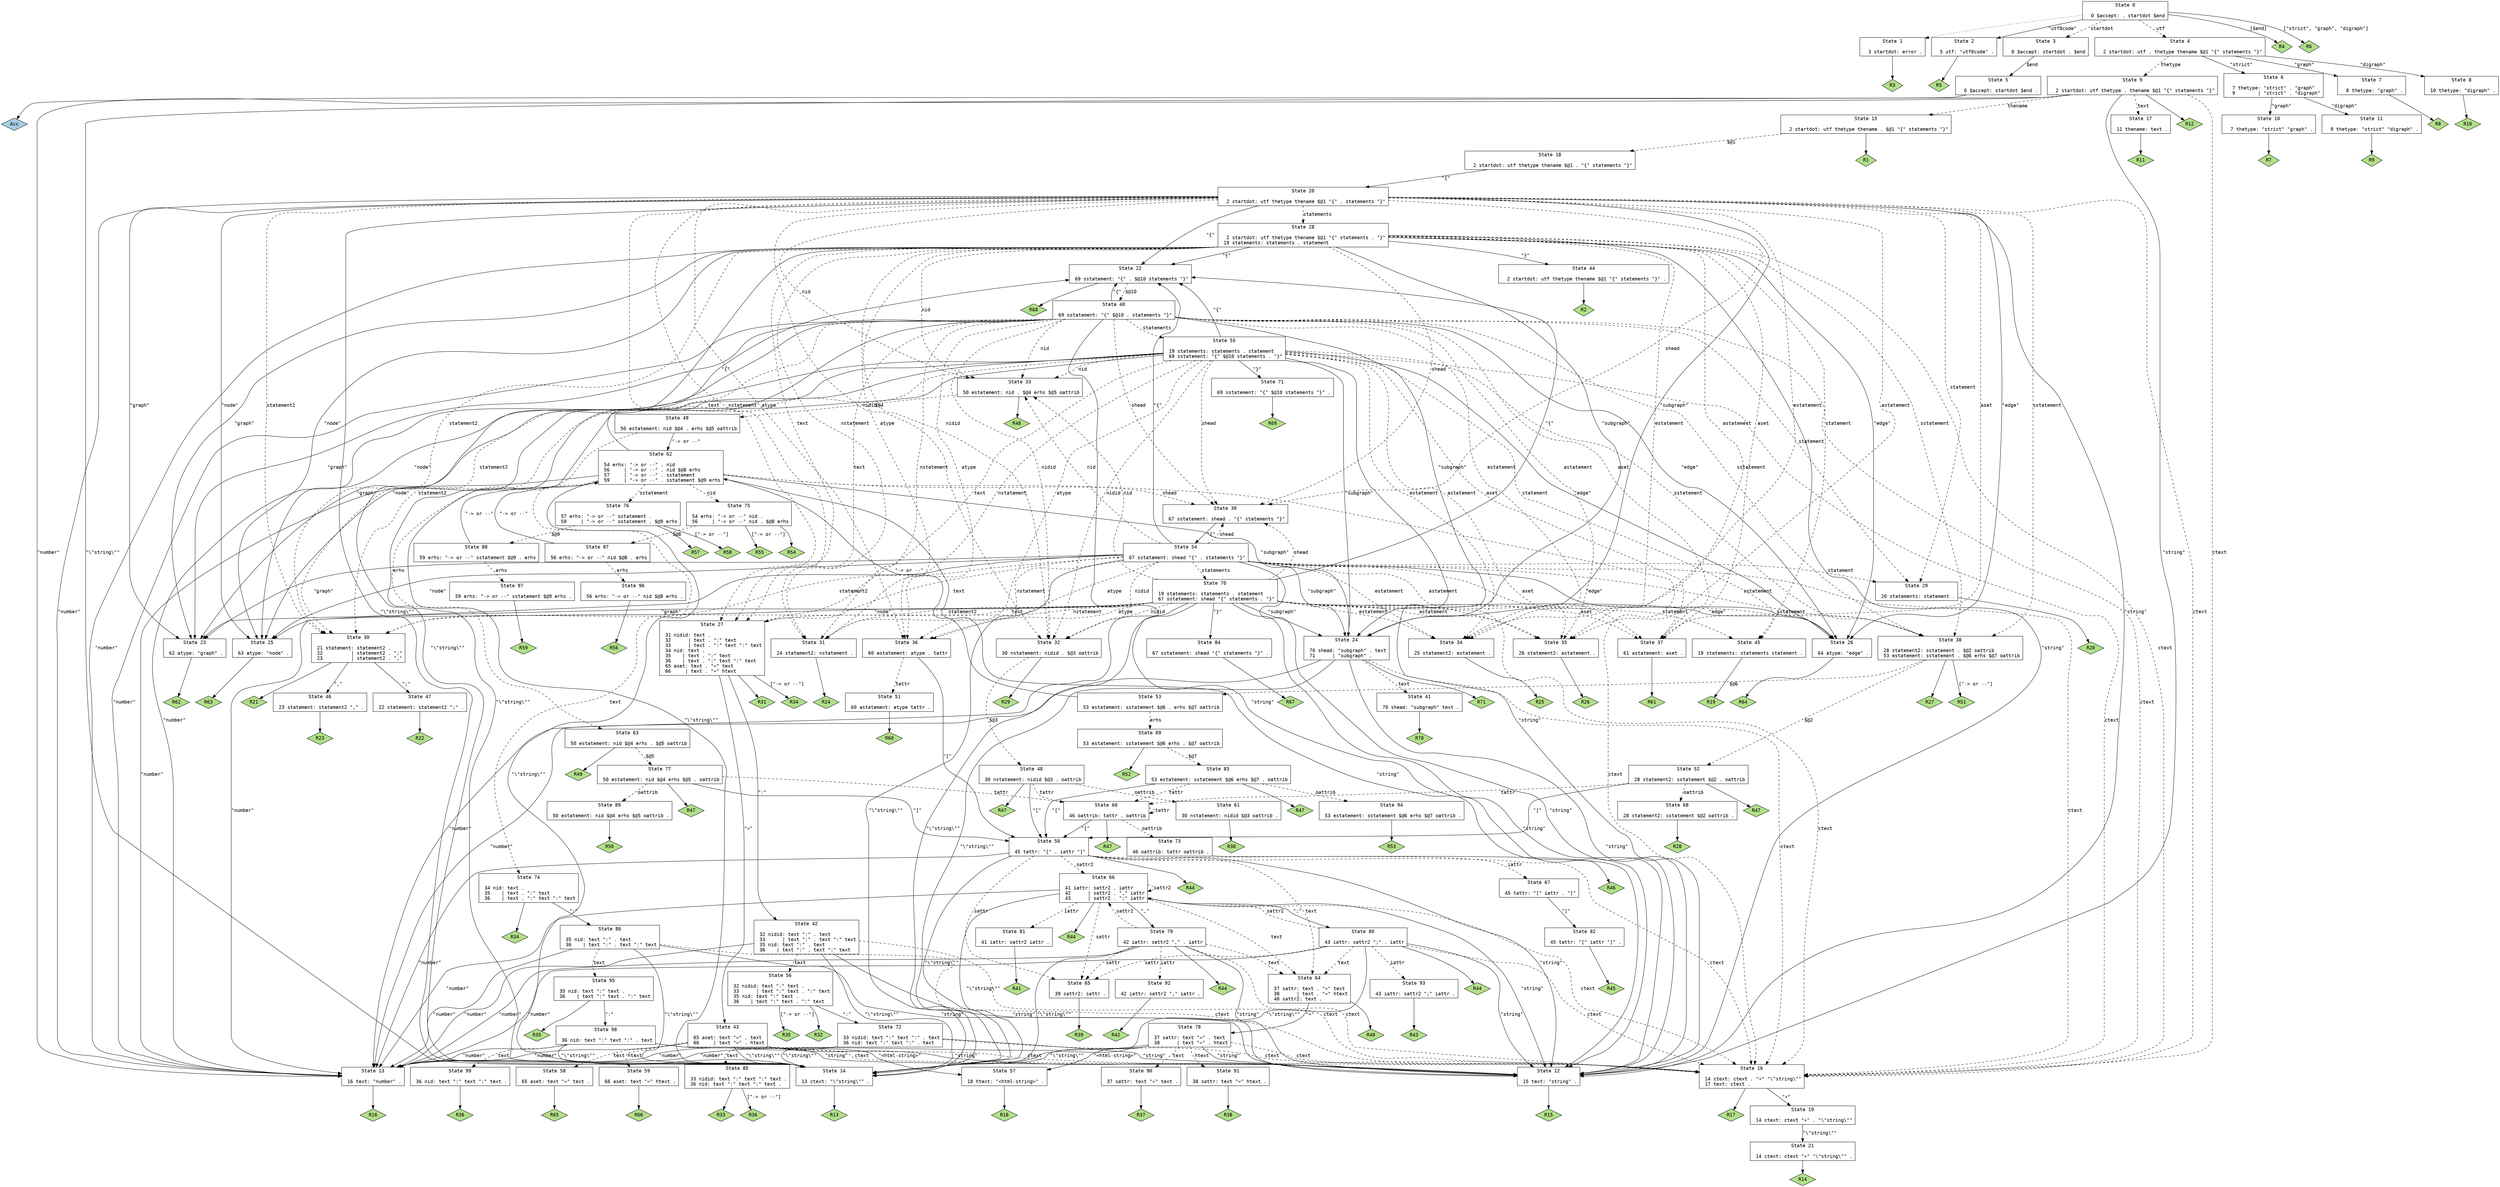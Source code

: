 // Generated by GNU Bison 3.3.2.
// Report bugs to <bug-bison@gnu.org>.
// Home page: <http://www.gnu.org/software/bison/>.

digraph "dot.y"
{
  node [fontname = courier, shape = box, colorscheme = paired6]
  edge [fontname = courier]

  0 [label="State 0\n\l  0 $accept: . startdot $end\l"]
  0 -> 1 [style=dotted]
  0 -> 2 [style=solid label="\"utf8code\""]
  0 -> 3 [style=dashed label="startdot"]
  0 -> 4 [style=dashed label="utf"]
  0 -> "0R4" [label="[$end]", style=solid]
 "0R4" [label="R4", fillcolor=3, shape=diamond, style=filled]
  0 -> "0R6" [label="[\"strict\", \"graph\", \"digraph\"]", style=solid]
 "0R6" [label="R6", fillcolor=3, shape=diamond, style=filled]
  1 [label="State 1\n\l  3 startdot: error .\l"]
  1 -> "1R3" [style=solid]
 "1R3" [label="R3", fillcolor=3, shape=diamond, style=filled]
  2 [label="State 2\n\l  5 utf: \"utf8code\" .\l"]
  2 -> "2R5" [style=solid]
 "2R5" [label="R5", fillcolor=3, shape=diamond, style=filled]
  3 [label="State 3\n\l  0 $accept: startdot . $end\l"]
  3 -> 5 [style=solid label="$end"]
  4 [label="State 4\n\l  2 startdot: utf . thetype thename $@1 \"{\" statements \"}\"\l"]
  4 -> 6 [style=solid label="\"strict\""]
  4 -> 7 [style=solid label="\"graph\""]
  4 -> 8 [style=solid label="\"digraph\""]
  4 -> 9 [style=dashed label="thetype"]
  5 [label="State 5\n\l  0 $accept: startdot $end .\l"]
  5 -> "5R0" [style=solid]
 "5R0" [label="Acc", fillcolor=1, shape=diamond, style=filled]
  6 [label="State 6\n\l  7 thetype: \"strict\" . \"graph\"\l  9        | \"strict\" . \"digraph\"\l"]
  6 -> 10 [style=solid label="\"graph\""]
  6 -> 11 [style=solid label="\"digraph\""]
  7 [label="State 7\n\l  8 thetype: \"graph\" .\l"]
  7 -> "7R8" [style=solid]
 "7R8" [label="R8", fillcolor=3, shape=diamond, style=filled]
  8 [label="State 8\n\l 10 thetype: \"digraph\" .\l"]
  8 -> "8R10" [style=solid]
 "8R10" [label="R10", fillcolor=3, shape=diamond, style=filled]
  9 [label="State 9\n\l  2 startdot: utf thetype . thename $@1 \"{\" statements \"}\"\l"]
  9 -> 12 [style=solid label="\"string\""]
  9 -> 13 [style=solid label="\"number\""]
  9 -> 14 [style=solid label="\"\\\"string\\\"\""]
  9 -> 15 [style=dashed label="thename"]
  9 -> 16 [style=dashed label="ctext"]
  9 -> 17 [style=dashed label="text"]
  9 -> "9R12" [style=solid]
 "9R12" [label="R12", fillcolor=3, shape=diamond, style=filled]
  10 [label="State 10\n\l  7 thetype: \"strict\" \"graph\" .\l"]
  10 -> "10R7" [style=solid]
 "10R7" [label="R7", fillcolor=3, shape=diamond, style=filled]
  11 [label="State 11\n\l  9 thetype: \"strict\" \"digraph\" .\l"]
  11 -> "11R9" [style=solid]
 "11R9" [label="R9", fillcolor=3, shape=diamond, style=filled]
  12 [label="State 12\n\l 15 text: \"string\" .\l"]
  12 -> "12R15" [style=solid]
 "12R15" [label="R15", fillcolor=3, shape=diamond, style=filled]
  13 [label="State 13\n\l 16 text: \"number\" .\l"]
  13 -> "13R16" [style=solid]
 "13R16" [label="R16", fillcolor=3, shape=diamond, style=filled]
  14 [label="State 14\n\l 13 ctext: \"\\\"string\\\"\" .\l"]
  14 -> "14R13" [style=solid]
 "14R13" [label="R13", fillcolor=3, shape=diamond, style=filled]
  15 [label="State 15\n\l  2 startdot: utf thetype thename . $@1 \"{\" statements \"}\"\l"]
  15 -> 18 [style=dashed label="$@1"]
  15 -> "15R1" [style=solid]
 "15R1" [label="R1", fillcolor=3, shape=diamond, style=filled]
  16 [label="State 16\n\l 14 ctext: ctext . \"+\" \"\\\"string\\\"\"\l 17 text: ctext .\l"]
  16 -> 19 [style=solid label="\"+\""]
  16 -> "16R17" [style=solid]
 "16R17" [label="R17", fillcolor=3, shape=diamond, style=filled]
  17 [label="State 17\n\l 11 thename: text .\l"]
  17 -> "17R11" [style=solid]
 "17R11" [label="R11", fillcolor=3, shape=diamond, style=filled]
  18 [label="State 18\n\l  2 startdot: utf thetype thename $@1 . \"{\" statements \"}\"\l"]
  18 -> 20 [style=solid label="\"{\""]
  19 [label="State 19\n\l 14 ctext: ctext \"+\" . \"\\\"string\\\"\"\l"]
  19 -> 21 [style=solid label="\"\\\"string\\\"\""]
  20 [label="State 20\n\l  2 startdot: utf thetype thename $@1 \"{\" . statements \"}\"\l"]
  20 -> 22 [style=solid label="\"{\""]
  20 -> 23 [style=solid label="\"graph\""]
  20 -> 24 [style=solid label="\"subgraph\""]
  20 -> 25 [style=solid label="\"node\""]
  20 -> 26 [style=solid label="\"edge\""]
  20 -> 12 [style=solid label="\"string\""]
  20 -> 13 [style=solid label="\"number\""]
  20 -> 14 [style=solid label="\"\\\"string\\\"\""]
  20 -> 16 [style=dashed label="ctext"]
  20 -> 27 [style=dashed label="text"]
  20 -> 28 [style=dashed label="statements"]
  20 -> 29 [style=dashed label="statement"]
  20 -> 30 [style=dashed label="statement2"]
  20 -> 31 [style=dashed label="nstatement"]
  20 -> 32 [style=dashed label="nidid"]
  20 -> 33 [style=dashed label="nid"]
  20 -> 34 [style=dashed label="estatement"]
  20 -> 35 [style=dashed label="astatement"]
  20 -> 36 [style=dashed label="atype"]
  20 -> 37 [style=dashed label="aset"]
  20 -> 38 [style=dashed label="sstatement"]
  20 -> 39 [style=dashed label="shead"]
  21 [label="State 21\n\l 14 ctext: ctext \"+\" \"\\\"string\\\"\" .\l"]
  21 -> "21R14" [style=solid]
 "21R14" [label="R14", fillcolor=3, shape=diamond, style=filled]
  22 [label="State 22\n\l 69 sstatement: \"{\" . $@10 statements \"}\"\l"]
  22 -> 40 [style=dashed label="$@10"]
  22 -> "22R68" [style=solid]
 "22R68" [label="R68", fillcolor=3, shape=diamond, style=filled]
  23 [label="State 23\n\l 62 atype: \"graph\" .\l"]
  23 -> "23R62" [style=solid]
 "23R62" [label="R62", fillcolor=3, shape=diamond, style=filled]
  24 [label="State 24\n\l 70 shead: \"subgraph\" . text\l 71      | \"subgraph\" .\l"]
  24 -> 12 [style=solid label="\"string\""]
  24 -> 13 [style=solid label="\"number\""]
  24 -> 14 [style=solid label="\"\\\"string\\\"\""]
  24 -> 16 [style=dashed label="ctext"]
  24 -> 41 [style=dashed label="text"]
  24 -> "24R71" [style=solid]
 "24R71" [label="R71", fillcolor=3, shape=diamond, style=filled]
  25 [label="State 25\n\l 63 atype: \"node\" .\l"]
  25 -> "25R63" [style=solid]
 "25R63" [label="R63", fillcolor=3, shape=diamond, style=filled]
  26 [label="State 26\n\l 64 atype: \"edge\" .\l"]
  26 -> "26R64" [style=solid]
 "26R64" [label="R64", fillcolor=3, shape=diamond, style=filled]
  27 [label="State 27\n\l 31 nidid: text .\l 32      | text . \":\" text\l 33      | text . \":\" text \":\" text\l 34 nid: text .\l 35    | text . \":\" text\l 36    | text . \":\" text \":\" text\l 65 aset: text . \"=\" text\l 66     | text . \"=\" htext\l"]
  27 -> 42 [style=solid label="\":\""]
  27 -> 43 [style=solid label="\"=\""]
  27 -> "27R31" [style=solid]
 "27R31" [label="R31", fillcolor=3, shape=diamond, style=filled]
  27 -> "27R34" [label="[\"-> or --\"]", style=solid]
 "27R34" [label="R34", fillcolor=3, shape=diamond, style=filled]
  28 [label="State 28\n\l  2 startdot: utf thetype thename $@1 \"{\" statements . \"}\"\l 19 statements: statements . statement\l"]
  28 -> 22 [style=solid label="\"{\""]
  28 -> 44 [style=solid label="\"}\""]
  28 -> 23 [style=solid label="\"graph\""]
  28 -> 24 [style=solid label="\"subgraph\""]
  28 -> 25 [style=solid label="\"node\""]
  28 -> 26 [style=solid label="\"edge\""]
  28 -> 12 [style=solid label="\"string\""]
  28 -> 13 [style=solid label="\"number\""]
  28 -> 14 [style=solid label="\"\\\"string\\\"\""]
  28 -> 16 [style=dashed label="ctext"]
  28 -> 27 [style=dashed label="text"]
  28 -> 45 [style=dashed label="statement"]
  28 -> 30 [style=dashed label="statement2"]
  28 -> 31 [style=dashed label="nstatement"]
  28 -> 32 [style=dashed label="nidid"]
  28 -> 33 [style=dashed label="nid"]
  28 -> 34 [style=dashed label="estatement"]
  28 -> 35 [style=dashed label="astatement"]
  28 -> 36 [style=dashed label="atype"]
  28 -> 37 [style=dashed label="aset"]
  28 -> 38 [style=dashed label="sstatement"]
  28 -> 39 [style=dashed label="shead"]
  29 [label="State 29\n\l 20 statements: statement .\l"]
  29 -> "29R20" [style=solid]
 "29R20" [label="R20", fillcolor=3, shape=diamond, style=filled]
  30 [label="State 30\n\l 21 statement: statement2 .\l 22          | statement2 . \";\"\l 23          | statement2 . \",\"\l"]
  30 -> 46 [style=solid label="\",\""]
  30 -> 47 [style=solid label="\";\""]
  30 -> "30R21" [style=solid]
 "30R21" [label="R21", fillcolor=3, shape=diamond, style=filled]
  31 [label="State 31\n\l 24 statement2: nstatement .\l"]
  31 -> "31R24" [style=solid]
 "31R24" [label="R24", fillcolor=3, shape=diamond, style=filled]
  32 [label="State 32\n\l 30 nstatement: nidid . $@3 oattrib\l"]
  32 -> 48 [style=dashed label="$@3"]
  32 -> "32R29" [style=solid]
 "32R29" [label="R29", fillcolor=3, shape=diamond, style=filled]
  33 [label="State 33\n\l 50 estatement: nid . $@4 erhs $@5 oattrib\l"]
  33 -> 49 [style=dashed label="$@4"]
  33 -> "33R48" [style=solid]
 "33R48" [label="R48", fillcolor=3, shape=diamond, style=filled]
  34 [label="State 34\n\l 25 statement2: estatement .\l"]
  34 -> "34R25" [style=solid]
 "34R25" [label="R25", fillcolor=3, shape=diamond, style=filled]
  35 [label="State 35\n\l 26 statement2: astatement .\l"]
  35 -> "35R26" [style=solid]
 "35R26" [label="R26", fillcolor=3, shape=diamond, style=filled]
  36 [label="State 36\n\l 60 astatement: atype . tattr\l"]
  36 -> 50 [style=solid label="\"[\""]
  36 -> 51 [style=dashed label="tattr"]
  37 [label="State 37\n\l 61 astatement: aset .\l"]
  37 -> "37R61" [style=solid]
 "37R61" [label="R61", fillcolor=3, shape=diamond, style=filled]
  38 [label="State 38\n\l 28 statement2: sstatement . $@2 oattrib\l 53 estatement: sstatement . $@6 erhs $@7 oattrib\l"]
  38 -> 52 [style=dashed label="$@2"]
  38 -> 53 [style=dashed label="$@6"]
  38 -> "38R27" [style=solid]
 "38R27" [label="R27", fillcolor=3, shape=diamond, style=filled]
  38 -> "38R51" [label="[\"-> or --\"]", style=solid]
 "38R51" [label="R51", fillcolor=3, shape=diamond, style=filled]
  39 [label="State 39\n\l 67 sstatement: shead . \"{\" statements \"}\"\l"]
  39 -> 54 [style=solid label="\"{\""]
  40 [label="State 40\n\l 69 sstatement: \"{\" $@10 . statements \"}\"\l"]
  40 -> 22 [style=solid label="\"{\""]
  40 -> 23 [style=solid label="\"graph\""]
  40 -> 24 [style=solid label="\"subgraph\""]
  40 -> 25 [style=solid label="\"node\""]
  40 -> 26 [style=solid label="\"edge\""]
  40 -> 12 [style=solid label="\"string\""]
  40 -> 13 [style=solid label="\"number\""]
  40 -> 14 [style=solid label="\"\\\"string\\\"\""]
  40 -> 16 [style=dashed label="ctext"]
  40 -> 27 [style=dashed label="text"]
  40 -> 55 [style=dashed label="statements"]
  40 -> 29 [style=dashed label="statement"]
  40 -> 30 [style=dashed label="statement2"]
  40 -> 31 [style=dashed label="nstatement"]
  40 -> 32 [style=dashed label="nidid"]
  40 -> 33 [style=dashed label="nid"]
  40 -> 34 [style=dashed label="estatement"]
  40 -> 35 [style=dashed label="astatement"]
  40 -> 36 [style=dashed label="atype"]
  40 -> 37 [style=dashed label="aset"]
  40 -> 38 [style=dashed label="sstatement"]
  40 -> 39 [style=dashed label="shead"]
  41 [label="State 41\n\l 70 shead: \"subgraph\" text .\l"]
  41 -> "41R70" [style=solid]
 "41R70" [label="R70", fillcolor=3, shape=diamond, style=filled]
  42 [label="State 42\n\l 32 nidid: text \":\" . text\l 33      | text \":\" . text \":\" text\l 35 nid: text \":\" . text\l 36    | text \":\" . text \":\" text\l"]
  42 -> 12 [style=solid label="\"string\""]
  42 -> 13 [style=solid label="\"number\""]
  42 -> 14 [style=solid label="\"\\\"string\\\"\""]
  42 -> 16 [style=dashed label="ctext"]
  42 -> 56 [style=dashed label="text"]
  43 [label="State 43\n\l 65 aset: text \"=\" . text\l 66     | text \"=\" . htext\l"]
  43 -> 12 [style=solid label="\"string\""]
  43 -> 13 [style=solid label="\"number\""]
  43 -> 14 [style=solid label="\"\\\"string\\\"\""]
  43 -> 57 [style=solid label="\"<html-string>\""]
  43 -> 16 [style=dashed label="ctext"]
  43 -> 58 [style=dashed label="text"]
  43 -> 59 [style=dashed label="htext"]
  44 [label="State 44\n\l  2 startdot: utf thetype thename $@1 \"{\" statements \"}\" .\l"]
  44 -> "44R2" [style=solid]
 "44R2" [label="R2", fillcolor=3, shape=diamond, style=filled]
  45 [label="State 45\n\l 19 statements: statements statement .\l"]
  45 -> "45R19" [style=solid]
 "45R19" [label="R19", fillcolor=3, shape=diamond, style=filled]
  46 [label="State 46\n\l 23 statement: statement2 \",\" .\l"]
  46 -> "46R23" [style=solid]
 "46R23" [label="R23", fillcolor=3, shape=diamond, style=filled]
  47 [label="State 47\n\l 22 statement: statement2 \";\" .\l"]
  47 -> "47R22" [style=solid]
 "47R22" [label="R22", fillcolor=3, shape=diamond, style=filled]
  48 [label="State 48\n\l 30 nstatement: nidid $@3 . oattrib\l"]
  48 -> 50 [style=solid label="\"[\""]
  48 -> 60 [style=dashed label="tattr"]
  48 -> 61 [style=dashed label="oattrib"]
  48 -> "48R47" [style=solid]
 "48R47" [label="R47", fillcolor=3, shape=diamond, style=filled]
  49 [label="State 49\n\l 50 estatement: nid $@4 . erhs $@5 oattrib\l"]
  49 -> 62 [style=solid label="\"-> or --\""]
  49 -> 63 [style=dashed label="erhs"]
  50 [label="State 50\n\l 45 tattr: \"[\" . iattr \"]\"\l"]
  50 -> 12 [style=solid label="\"string\""]
  50 -> 13 [style=solid label="\"number\""]
  50 -> 14 [style=solid label="\"\\\"string\\\"\""]
  50 -> 16 [style=dashed label="ctext"]
  50 -> 64 [style=dashed label="text"]
  50 -> 65 [style=dashed label="sattr"]
  50 -> 66 [style=dashed label="sattr2"]
  50 -> 67 [style=dashed label="iattr"]
  50 -> "50R44" [style=solid]
 "50R44" [label="R44", fillcolor=3, shape=diamond, style=filled]
  51 [label="State 51\n\l 60 astatement: atype tattr .\l"]
  51 -> "51R60" [style=solid]
 "51R60" [label="R60", fillcolor=3, shape=diamond, style=filled]
  52 [label="State 52\n\l 28 statement2: sstatement $@2 . oattrib\l"]
  52 -> 50 [style=solid label="\"[\""]
  52 -> 60 [style=dashed label="tattr"]
  52 -> 68 [style=dashed label="oattrib"]
  52 -> "52R47" [style=solid]
 "52R47" [label="R47", fillcolor=3, shape=diamond, style=filled]
  53 [label="State 53\n\l 53 estatement: sstatement $@6 . erhs $@7 oattrib\l"]
  53 -> 62 [style=solid label="\"-> or --\""]
  53 -> 69 [style=dashed label="erhs"]
  54 [label="State 54\n\l 67 sstatement: shead \"{\" . statements \"}\"\l"]
  54 -> 22 [style=solid label="\"{\""]
  54 -> 23 [style=solid label="\"graph\""]
  54 -> 24 [style=solid label="\"subgraph\""]
  54 -> 25 [style=solid label="\"node\""]
  54 -> 26 [style=solid label="\"edge\""]
  54 -> 12 [style=solid label="\"string\""]
  54 -> 13 [style=solid label="\"number\""]
  54 -> 14 [style=solid label="\"\\\"string\\\"\""]
  54 -> 16 [style=dashed label="ctext"]
  54 -> 27 [style=dashed label="text"]
  54 -> 70 [style=dashed label="statements"]
  54 -> 29 [style=dashed label="statement"]
  54 -> 30 [style=dashed label="statement2"]
  54 -> 31 [style=dashed label="nstatement"]
  54 -> 32 [style=dashed label="nidid"]
  54 -> 33 [style=dashed label="nid"]
  54 -> 34 [style=dashed label="estatement"]
  54 -> 35 [style=dashed label="astatement"]
  54 -> 36 [style=dashed label="atype"]
  54 -> 37 [style=dashed label="aset"]
  54 -> 38 [style=dashed label="sstatement"]
  54 -> 39 [style=dashed label="shead"]
  55 [label="State 55\n\l 19 statements: statements . statement\l 69 sstatement: \"{\" $@10 statements . \"}\"\l"]
  55 -> 22 [style=solid label="\"{\""]
  55 -> 71 [style=solid label="\"}\""]
  55 -> 23 [style=solid label="\"graph\""]
  55 -> 24 [style=solid label="\"subgraph\""]
  55 -> 25 [style=solid label="\"node\""]
  55 -> 26 [style=solid label="\"edge\""]
  55 -> 12 [style=solid label="\"string\""]
  55 -> 13 [style=solid label="\"number\""]
  55 -> 14 [style=solid label="\"\\\"string\\\"\""]
  55 -> 16 [style=dashed label="ctext"]
  55 -> 27 [style=dashed label="text"]
  55 -> 45 [style=dashed label="statement"]
  55 -> 30 [style=dashed label="statement2"]
  55 -> 31 [style=dashed label="nstatement"]
  55 -> 32 [style=dashed label="nidid"]
  55 -> 33 [style=dashed label="nid"]
  55 -> 34 [style=dashed label="estatement"]
  55 -> 35 [style=dashed label="astatement"]
  55 -> 36 [style=dashed label="atype"]
  55 -> 37 [style=dashed label="aset"]
  55 -> 38 [style=dashed label="sstatement"]
  55 -> 39 [style=dashed label="shead"]
  56 [label="State 56\n\l 32 nidid: text \":\" text .\l 33      | text \":\" text . \":\" text\l 35 nid: text \":\" text .\l 36    | text \":\" text . \":\" text\l"]
  56 -> 72 [style=solid label="\":\""]
  56 -> "56R32" [style=solid]
 "56R32" [label="R32", fillcolor=3, shape=diamond, style=filled]
  56 -> "56R35" [label="[\"-> or --\"]", style=solid]
 "56R35" [label="R35", fillcolor=3, shape=diamond, style=filled]
  57 [label="State 57\n\l 18 htext: \"<html-string>\" .\l"]
  57 -> "57R18" [style=solid]
 "57R18" [label="R18", fillcolor=3, shape=diamond, style=filled]
  58 [label="State 58\n\l 65 aset: text \"=\" text .\l"]
  58 -> "58R65" [style=solid]
 "58R65" [label="R65", fillcolor=3, shape=diamond, style=filled]
  59 [label="State 59\n\l 66 aset: text \"=\" htext .\l"]
  59 -> "59R66" [style=solid]
 "59R66" [label="R66", fillcolor=3, shape=diamond, style=filled]
  60 [label="State 60\n\l 46 oattrib: tattr . oattrib\l"]
  60 -> 50 [style=solid label="\"[\""]
  60 -> 60 [style=dashed label="tattr"]
  60 -> 73 [style=dashed label="oattrib"]
  60 -> "60R47" [style=solid]
 "60R47" [label="R47", fillcolor=3, shape=diamond, style=filled]
  61 [label="State 61\n\l 30 nstatement: nidid $@3 oattrib .\l"]
  61 -> "61R30" [style=solid]
 "61R30" [label="R30", fillcolor=3, shape=diamond, style=filled]
  62 [label="State 62\n\l 54 erhs: \"-> or --\" . nid\l 56     | \"-> or --\" . nid $@8 erhs\l 57     | \"-> or --\" . sstatement\l 59     | \"-> or --\" . sstatement $@9 erhs\l"]
  62 -> 22 [style=solid label="\"{\""]
  62 -> 24 [style=solid label="\"subgraph\""]
  62 -> 12 [style=solid label="\"string\""]
  62 -> 13 [style=solid label="\"number\""]
  62 -> 14 [style=solid label="\"\\\"string\\\"\""]
  62 -> 16 [style=dashed label="ctext"]
  62 -> 74 [style=dashed label="text"]
  62 -> 75 [style=dashed label="nid"]
  62 -> 76 [style=dashed label="sstatement"]
  62 -> 39 [style=dashed label="shead"]
  63 [label="State 63\n\l 50 estatement: nid $@4 erhs . $@5 oattrib\l"]
  63 -> 77 [style=dashed label="$@5"]
  63 -> "63R49" [style=solid]
 "63R49" [label="R49", fillcolor=3, shape=diamond, style=filled]
  64 [label="State 64\n\l 37 sattr: text . \"=\" text\l 38      | text . \"=\" htext\l 40 sattr2: text .\l"]
  64 -> 78 [style=solid label="\"=\""]
  64 -> "64R40" [style=solid]
 "64R40" [label="R40", fillcolor=3, shape=diamond, style=filled]
  65 [label="State 65\n\l 39 sattr2: sattr .\l"]
  65 -> "65R39" [style=solid]
 "65R39" [label="R39", fillcolor=3, shape=diamond, style=filled]
  66 [label="State 66\n\l 41 iattr: sattr2 . iattr\l 42      | sattr2 . \",\" iattr\l 43      | sattr2 . \";\" iattr\l"]
  66 -> 79 [style=solid label="\",\""]
  66 -> 80 [style=solid label="\";\""]
  66 -> 12 [style=solid label="\"string\""]
  66 -> 13 [style=solid label="\"number\""]
  66 -> 14 [style=solid label="\"\\\"string\\\"\""]
  66 -> 16 [style=dashed label="ctext"]
  66 -> 64 [style=dashed label="text"]
  66 -> 65 [style=dashed label="sattr"]
  66 -> 66 [style=dashed label="sattr2"]
  66 -> 81 [style=dashed label="iattr"]
  66 -> "66R44" [style=solid]
 "66R44" [label="R44", fillcolor=3, shape=diamond, style=filled]
  67 [label="State 67\n\l 45 tattr: \"[\" iattr . \"]\"\l"]
  67 -> 82 [style=solid label="\"]\""]
  68 [label="State 68\n\l 28 statement2: sstatement $@2 oattrib .\l"]
  68 -> "68R28" [style=solid]
 "68R28" [label="R28", fillcolor=3, shape=diamond, style=filled]
  69 [label="State 69\n\l 53 estatement: sstatement $@6 erhs . $@7 oattrib\l"]
  69 -> 83 [style=dashed label="$@7"]
  69 -> "69R52" [style=solid]
 "69R52" [label="R52", fillcolor=3, shape=diamond, style=filled]
  70 [label="State 70\n\l 19 statements: statements . statement\l 67 sstatement: shead \"{\" statements . \"}\"\l"]
  70 -> 22 [style=solid label="\"{\""]
  70 -> 84 [style=solid label="\"}\""]
  70 -> 23 [style=solid label="\"graph\""]
  70 -> 24 [style=solid label="\"subgraph\""]
  70 -> 25 [style=solid label="\"node\""]
  70 -> 26 [style=solid label="\"edge\""]
  70 -> 12 [style=solid label="\"string\""]
  70 -> 13 [style=solid label="\"number\""]
  70 -> 14 [style=solid label="\"\\\"string\\\"\""]
  70 -> 16 [style=dashed label="ctext"]
  70 -> 27 [style=dashed label="text"]
  70 -> 45 [style=dashed label="statement"]
  70 -> 30 [style=dashed label="statement2"]
  70 -> 31 [style=dashed label="nstatement"]
  70 -> 32 [style=dashed label="nidid"]
  70 -> 33 [style=dashed label="nid"]
  70 -> 34 [style=dashed label="estatement"]
  70 -> 35 [style=dashed label="astatement"]
  70 -> 36 [style=dashed label="atype"]
  70 -> 37 [style=dashed label="aset"]
  70 -> 38 [style=dashed label="sstatement"]
  70 -> 39 [style=dashed label="shead"]
  71 [label="State 71\n\l 69 sstatement: \"{\" $@10 statements \"}\" .\l"]
  71 -> "71R69" [style=solid]
 "71R69" [label="R69", fillcolor=3, shape=diamond, style=filled]
  72 [label="State 72\n\l 33 nidid: text \":\" text \":\" . text\l 36 nid: text \":\" text \":\" . text\l"]
  72 -> 12 [style=solid label="\"string\""]
  72 -> 13 [style=solid label="\"number\""]
  72 -> 14 [style=solid label="\"\\\"string\\\"\""]
  72 -> 16 [style=dashed label="ctext"]
  72 -> 85 [style=dashed label="text"]
  73 [label="State 73\n\l 46 oattrib: tattr oattrib .\l"]
  73 -> "73R46" [style=solid]
 "73R46" [label="R46", fillcolor=3, shape=diamond, style=filled]
  74 [label="State 74\n\l 34 nid: text .\l 35    | text . \":\" text\l 36    | text . \":\" text \":\" text\l"]
  74 -> 86 [style=solid label="\":\""]
  74 -> "74R34" [style=solid]
 "74R34" [label="R34", fillcolor=3, shape=diamond, style=filled]
  75 [label="State 75\n\l 54 erhs: \"-> or --\" nid .\l 56     | \"-> or --\" nid . $@8 erhs\l"]
  75 -> 87 [style=dashed label="$@8"]
  75 -> "75R54" [style=solid]
 "75R54" [label="R54", fillcolor=3, shape=diamond, style=filled]
  75 -> "75R55" [label="[\"-> or --\"]", style=solid]
 "75R55" [label="R55", fillcolor=3, shape=diamond, style=filled]
  76 [label="State 76\n\l 57 erhs: \"-> or --\" sstatement .\l 59     | \"-> or --\" sstatement . $@9 erhs\l"]
  76 -> 88 [style=dashed label="$@9"]
  76 -> "76R57" [style=solid]
 "76R57" [label="R57", fillcolor=3, shape=diamond, style=filled]
  76 -> "76R58" [label="[\"-> or --\"]", style=solid]
 "76R58" [label="R58", fillcolor=3, shape=diamond, style=filled]
  77 [label="State 77\n\l 50 estatement: nid $@4 erhs $@5 . oattrib\l"]
  77 -> 50 [style=solid label="\"[\""]
  77 -> 60 [style=dashed label="tattr"]
  77 -> 89 [style=dashed label="oattrib"]
  77 -> "77R47" [style=solid]
 "77R47" [label="R47", fillcolor=3, shape=diamond, style=filled]
  78 [label="State 78\n\l 37 sattr: text \"=\" . text\l 38      | text \"=\" . htext\l"]
  78 -> 12 [style=solid label="\"string\""]
  78 -> 13 [style=solid label="\"number\""]
  78 -> 14 [style=solid label="\"\\\"string\\\"\""]
  78 -> 57 [style=solid label="\"<html-string>\""]
  78 -> 16 [style=dashed label="ctext"]
  78 -> 90 [style=dashed label="text"]
  78 -> 91 [style=dashed label="htext"]
  79 [label="State 79\n\l 42 iattr: sattr2 \",\" . iattr\l"]
  79 -> 12 [style=solid label="\"string\""]
  79 -> 13 [style=solid label="\"number\""]
  79 -> 14 [style=solid label="\"\\\"string\\\"\""]
  79 -> 16 [style=dashed label="ctext"]
  79 -> 64 [style=dashed label="text"]
  79 -> 65 [style=dashed label="sattr"]
  79 -> 66 [style=dashed label="sattr2"]
  79 -> 92 [style=dashed label="iattr"]
  79 -> "79R44" [style=solid]
 "79R44" [label="R44", fillcolor=3, shape=diamond, style=filled]
  80 [label="State 80\n\l 43 iattr: sattr2 \";\" . iattr\l"]
  80 -> 12 [style=solid label="\"string\""]
  80 -> 13 [style=solid label="\"number\""]
  80 -> 14 [style=solid label="\"\\\"string\\\"\""]
  80 -> 16 [style=dashed label="ctext"]
  80 -> 64 [style=dashed label="text"]
  80 -> 65 [style=dashed label="sattr"]
  80 -> 66 [style=dashed label="sattr2"]
  80 -> 93 [style=dashed label="iattr"]
  80 -> "80R44" [style=solid]
 "80R44" [label="R44", fillcolor=3, shape=diamond, style=filled]
  81 [label="State 81\n\l 41 iattr: sattr2 iattr .\l"]
  81 -> "81R41" [style=solid]
 "81R41" [label="R41", fillcolor=3, shape=diamond, style=filled]
  82 [label="State 82\n\l 45 tattr: \"[\" iattr \"]\" .\l"]
  82 -> "82R45" [style=solid]
 "82R45" [label="R45", fillcolor=3, shape=diamond, style=filled]
  83 [label="State 83\n\l 53 estatement: sstatement $@6 erhs $@7 . oattrib\l"]
  83 -> 50 [style=solid label="\"[\""]
  83 -> 60 [style=dashed label="tattr"]
  83 -> 94 [style=dashed label="oattrib"]
  83 -> "83R47" [style=solid]
 "83R47" [label="R47", fillcolor=3, shape=diamond, style=filled]
  84 [label="State 84\n\l 67 sstatement: shead \"{\" statements \"}\" .\l"]
  84 -> "84R67" [style=solid]
 "84R67" [label="R67", fillcolor=3, shape=diamond, style=filled]
  85 [label="State 85\n\l 33 nidid: text \":\" text \":\" text .\l 36 nid: text \":\" text \":\" text .\l"]
  85 -> "85R33" [style=solid]
 "85R33" [label="R33", fillcolor=3, shape=diamond, style=filled]
  85 -> "85R36" [label="[\"-> or --\"]", style=solid]
 "85R36" [label="R36", fillcolor=3, shape=diamond, style=filled]
  86 [label="State 86\n\l 35 nid: text \":\" . text\l 36    | text \":\" . text \":\" text\l"]
  86 -> 12 [style=solid label="\"string\""]
  86 -> 13 [style=solid label="\"number\""]
  86 -> 14 [style=solid label="\"\\\"string\\\"\""]
  86 -> 16 [style=dashed label="ctext"]
  86 -> 95 [style=dashed label="text"]
  87 [label="State 87\n\l 56 erhs: \"-> or --\" nid $@8 . erhs\l"]
  87 -> 62 [style=solid label="\"-> or --\""]
  87 -> 96 [style=dashed label="erhs"]
  88 [label="State 88\n\l 59 erhs: \"-> or --\" sstatement $@9 . erhs\l"]
  88 -> 62 [style=solid label="\"-> or --\""]
  88 -> 97 [style=dashed label="erhs"]
  89 [label="State 89\n\l 50 estatement: nid $@4 erhs $@5 oattrib .\l"]
  89 -> "89R50" [style=solid]
 "89R50" [label="R50", fillcolor=3, shape=diamond, style=filled]
  90 [label="State 90\n\l 37 sattr: text \"=\" text .\l"]
  90 -> "90R37" [style=solid]
 "90R37" [label="R37", fillcolor=3, shape=diamond, style=filled]
  91 [label="State 91\n\l 38 sattr: text \"=\" htext .\l"]
  91 -> "91R38" [style=solid]
 "91R38" [label="R38", fillcolor=3, shape=diamond, style=filled]
  92 [label="State 92\n\l 42 iattr: sattr2 \",\" iattr .\l"]
  92 -> "92R42" [style=solid]
 "92R42" [label="R42", fillcolor=3, shape=diamond, style=filled]
  93 [label="State 93\n\l 43 iattr: sattr2 \";\" iattr .\l"]
  93 -> "93R43" [style=solid]
 "93R43" [label="R43", fillcolor=3, shape=diamond, style=filled]
  94 [label="State 94\n\l 53 estatement: sstatement $@6 erhs $@7 oattrib .\l"]
  94 -> "94R53" [style=solid]
 "94R53" [label="R53", fillcolor=3, shape=diamond, style=filled]
  95 [label="State 95\n\l 35 nid: text \":\" text .\l 36    | text \":\" text . \":\" text\l"]
  95 -> 98 [style=solid label="\":\""]
  95 -> "95R35" [style=solid]
 "95R35" [label="R35", fillcolor=3, shape=diamond, style=filled]
  96 [label="State 96\n\l 56 erhs: \"-> or --\" nid $@8 erhs .\l"]
  96 -> "96R56" [style=solid]
 "96R56" [label="R56", fillcolor=3, shape=diamond, style=filled]
  97 [label="State 97\n\l 59 erhs: \"-> or --\" sstatement $@9 erhs .\l"]
  97 -> "97R59" [style=solid]
 "97R59" [label="R59", fillcolor=3, shape=diamond, style=filled]
  98 [label="State 98\n\l 36 nid: text \":\" text \":\" . text\l"]
  98 -> 12 [style=solid label="\"string\""]
  98 -> 13 [style=solid label="\"number\""]
  98 -> 14 [style=solid label="\"\\\"string\\\"\""]
  98 -> 16 [style=dashed label="ctext"]
  98 -> 99 [style=dashed label="text"]
  99 [label="State 99\n\l 36 nid: text \":\" text \":\" text .\l"]
  99 -> "99R36" [style=solid]
 "99R36" [label="R36", fillcolor=3, shape=diamond, style=filled]
}
